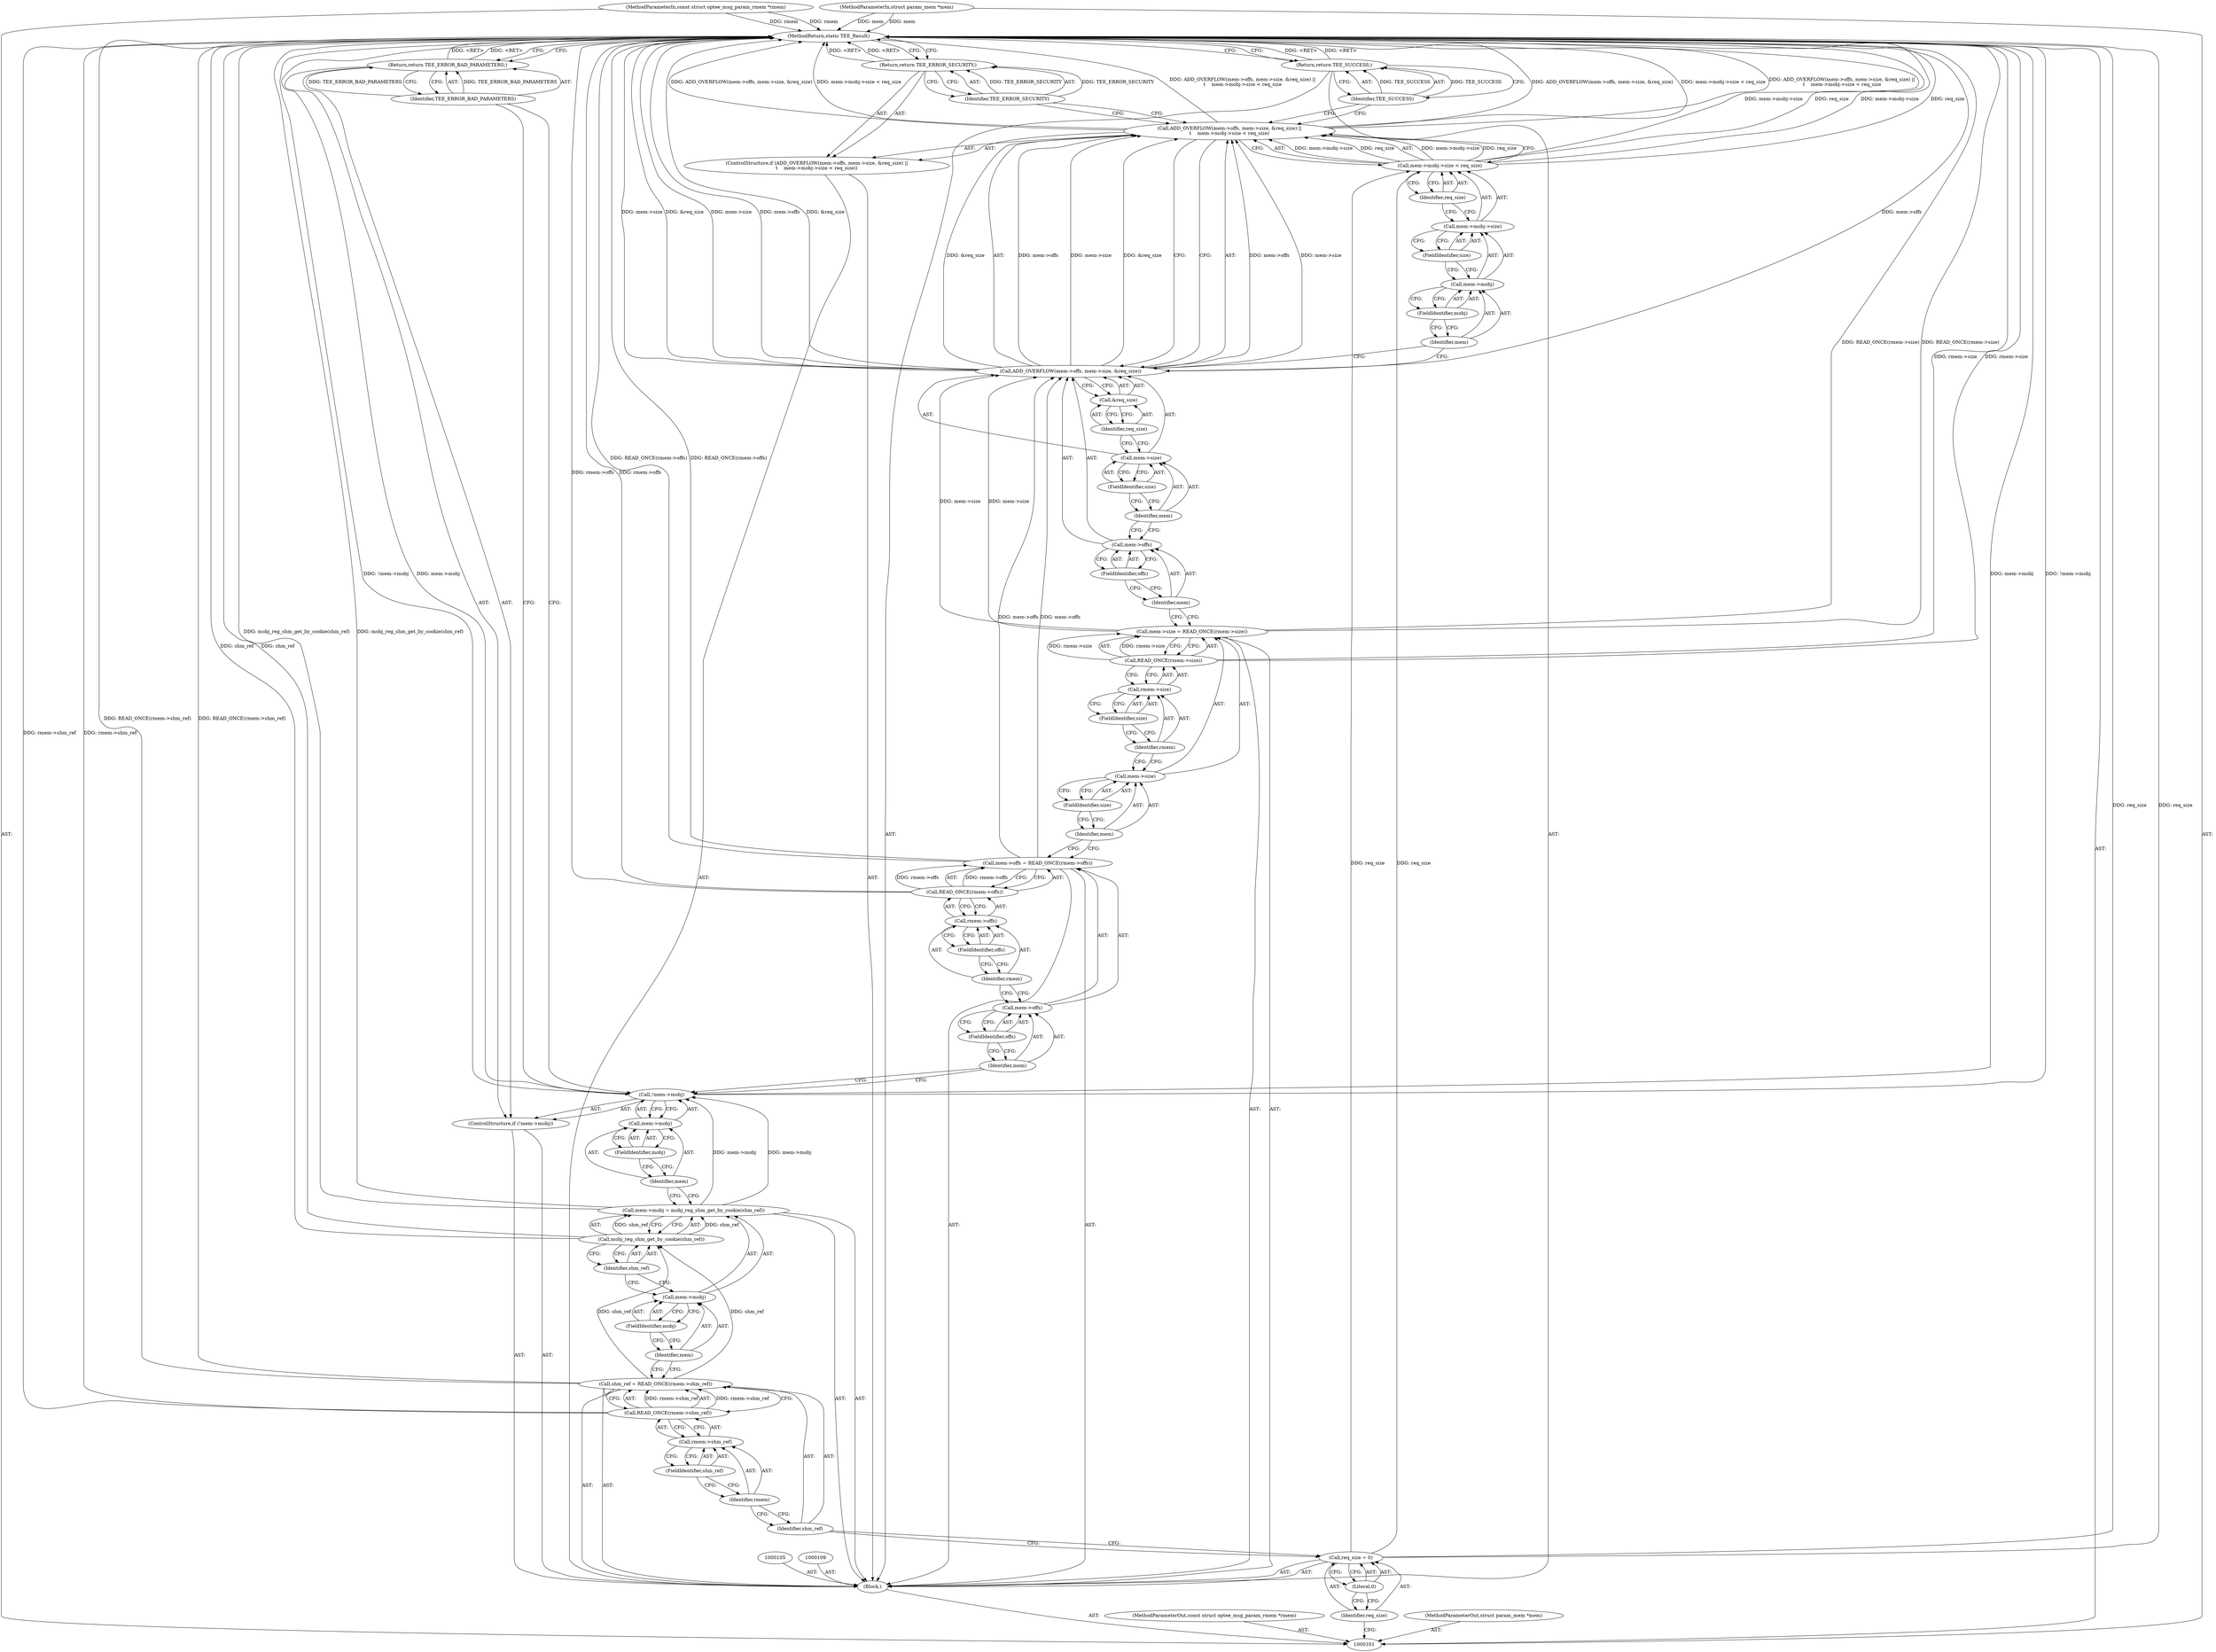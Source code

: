 digraph "0_optee_os_e3adcf566cb278444830e7badfdcc3983e334fd1" {
"1000167" [label="(MethodReturn,static TEE_Result)"];
"1000102" [label="(MethodParameterIn,const struct optee_msg_param_rmem *rmem)"];
"1000219" [label="(MethodParameterOut,const struct optee_msg_param_rmem *rmem)"];
"1000133" [label="(Call,READ_ONCE(rmem->offs))"];
"1000129" [label="(Call,mem->offs = READ_ONCE(rmem->offs))"];
"1000130" [label="(Call,mem->offs)"];
"1000131" [label="(Identifier,mem)"];
"1000134" [label="(Call,rmem->offs)"];
"1000135" [label="(Identifier,rmem)"];
"1000136" [label="(FieldIdentifier,offs)"];
"1000132" [label="(FieldIdentifier,offs)"];
"1000141" [label="(Call,READ_ONCE(rmem->size))"];
"1000137" [label="(Call,mem->size = READ_ONCE(rmem->size))"];
"1000138" [label="(Call,mem->size)"];
"1000139" [label="(Identifier,mem)"];
"1000142" [label="(Call,rmem->size)"];
"1000143" [label="(Identifier,rmem)"];
"1000144" [label="(FieldIdentifier,size)"];
"1000140" [label="(FieldIdentifier,size)"];
"1000145" [label="(ControlStructure,if (ADD_OVERFLOW(mem->offs, mem->size, &req_size) ||\n\t    mem->mobj->size < req_size))"];
"1000148" [label="(Call,mem->offs)"];
"1000149" [label="(Identifier,mem)"];
"1000150" [label="(FieldIdentifier,offs)"];
"1000151" [label="(Call,mem->size)"];
"1000152" [label="(Identifier,mem)"];
"1000153" [label="(FieldIdentifier,size)"];
"1000154" [label="(Call,&req_size)"];
"1000155" [label="(Identifier,req_size)"];
"1000146" [label="(Call,ADD_OVERFLOW(mem->offs, mem->size, &req_size) ||\n\t    mem->mobj->size < req_size)"];
"1000147" [label="(Call,ADD_OVERFLOW(mem->offs, mem->size, &req_size))"];
"1000160" [label="(FieldIdentifier,mobj)"];
"1000161" [label="(FieldIdentifier,size)"];
"1000162" [label="(Identifier,req_size)"];
"1000156" [label="(Call,mem->mobj->size < req_size)"];
"1000157" [label="(Call,mem->mobj->size)"];
"1000158" [label="(Call,mem->mobj)"];
"1000159" [label="(Identifier,mem)"];
"1000103" [label="(MethodParameterIn,struct param_mem *mem)"];
"1000220" [label="(MethodParameterOut,struct param_mem *mem)"];
"1000163" [label="(Return,return TEE_ERROR_SECURITY;)"];
"1000164" [label="(Identifier,TEE_ERROR_SECURITY)"];
"1000165" [label="(Return,return TEE_SUCCESS;)"];
"1000166" [label="(Identifier,TEE_SUCCESS)"];
"1000104" [label="(Block,)"];
"1000108" [label="(Literal,0)"];
"1000106" [label="(Call,req_size = 0)"];
"1000107" [label="(Identifier,req_size)"];
"1000110" [label="(Call,shm_ref = READ_ONCE(rmem->shm_ref))"];
"1000111" [label="(Identifier,shm_ref)"];
"1000112" [label="(Call,READ_ONCE(rmem->shm_ref))"];
"1000113" [label="(Call,rmem->shm_ref)"];
"1000114" [label="(Identifier,rmem)"];
"1000115" [label="(FieldIdentifier,shm_ref)"];
"1000120" [label="(Call,mobj_reg_shm_get_by_cookie(shm_ref))"];
"1000116" [label="(Call,mem->mobj = mobj_reg_shm_get_by_cookie(shm_ref))"];
"1000117" [label="(Call,mem->mobj)"];
"1000118" [label="(Identifier,mem)"];
"1000121" [label="(Identifier,shm_ref)"];
"1000119" [label="(FieldIdentifier,mobj)"];
"1000122" [label="(ControlStructure,if (!mem->mobj))"];
"1000126" [label="(FieldIdentifier,mobj)"];
"1000123" [label="(Call,!mem->mobj)"];
"1000124" [label="(Call,mem->mobj)"];
"1000125" [label="(Identifier,mem)"];
"1000127" [label="(Return,return TEE_ERROR_BAD_PARAMETERS;)"];
"1000128" [label="(Identifier,TEE_ERROR_BAD_PARAMETERS)"];
"1000167" -> "1000101"  [label="AST: "];
"1000167" -> "1000127"  [label="CFG: "];
"1000167" -> "1000163"  [label="CFG: "];
"1000167" -> "1000165"  [label="CFG: "];
"1000165" -> "1000167"  [label="DDG: <RET>"];
"1000127" -> "1000167"  [label="DDG: <RET>"];
"1000163" -> "1000167"  [label="DDG: <RET>"];
"1000141" -> "1000167"  [label="DDG: rmem->size"];
"1000156" -> "1000167"  [label="DDG: mem->mobj->size"];
"1000156" -> "1000167"  [label="DDG: req_size"];
"1000120" -> "1000167"  [label="DDG: shm_ref"];
"1000147" -> "1000167"  [label="DDG: mem->offs"];
"1000147" -> "1000167"  [label="DDG: &req_size"];
"1000147" -> "1000167"  [label="DDG: mem->size"];
"1000146" -> "1000167"  [label="DDG: mem->mobj->size < req_size"];
"1000146" -> "1000167"  [label="DDG: ADD_OVERFLOW(mem->offs, mem->size, &req_size) ||\n\t    mem->mobj->size < req_size"];
"1000146" -> "1000167"  [label="DDG: ADD_OVERFLOW(mem->offs, mem->size, &req_size)"];
"1000123" -> "1000167"  [label="DDG: mem->mobj"];
"1000123" -> "1000167"  [label="DDG: !mem->mobj"];
"1000106" -> "1000167"  [label="DDG: req_size"];
"1000137" -> "1000167"  [label="DDG: READ_ONCE(rmem->size)"];
"1000103" -> "1000167"  [label="DDG: mem"];
"1000133" -> "1000167"  [label="DDG: rmem->offs"];
"1000129" -> "1000167"  [label="DDG: READ_ONCE(rmem->offs)"];
"1000102" -> "1000167"  [label="DDG: rmem"];
"1000110" -> "1000167"  [label="DDG: READ_ONCE(rmem->shm_ref)"];
"1000112" -> "1000167"  [label="DDG: rmem->shm_ref"];
"1000116" -> "1000167"  [label="DDG: mobj_reg_shm_get_by_cookie(shm_ref)"];
"1000102" -> "1000101"  [label="AST: "];
"1000102" -> "1000167"  [label="DDG: rmem"];
"1000219" -> "1000101"  [label="AST: "];
"1000133" -> "1000129"  [label="AST: "];
"1000133" -> "1000134"  [label="CFG: "];
"1000134" -> "1000133"  [label="AST: "];
"1000129" -> "1000133"  [label="CFG: "];
"1000133" -> "1000167"  [label="DDG: rmem->offs"];
"1000133" -> "1000129"  [label="DDG: rmem->offs"];
"1000129" -> "1000104"  [label="AST: "];
"1000129" -> "1000133"  [label="CFG: "];
"1000130" -> "1000129"  [label="AST: "];
"1000133" -> "1000129"  [label="AST: "];
"1000139" -> "1000129"  [label="CFG: "];
"1000129" -> "1000167"  [label="DDG: READ_ONCE(rmem->offs)"];
"1000133" -> "1000129"  [label="DDG: rmem->offs"];
"1000129" -> "1000147"  [label="DDG: mem->offs"];
"1000130" -> "1000129"  [label="AST: "];
"1000130" -> "1000132"  [label="CFG: "];
"1000131" -> "1000130"  [label="AST: "];
"1000132" -> "1000130"  [label="AST: "];
"1000135" -> "1000130"  [label="CFG: "];
"1000131" -> "1000130"  [label="AST: "];
"1000131" -> "1000123"  [label="CFG: "];
"1000132" -> "1000131"  [label="CFG: "];
"1000134" -> "1000133"  [label="AST: "];
"1000134" -> "1000136"  [label="CFG: "];
"1000135" -> "1000134"  [label="AST: "];
"1000136" -> "1000134"  [label="AST: "];
"1000133" -> "1000134"  [label="CFG: "];
"1000135" -> "1000134"  [label="AST: "];
"1000135" -> "1000130"  [label="CFG: "];
"1000136" -> "1000135"  [label="CFG: "];
"1000136" -> "1000134"  [label="AST: "];
"1000136" -> "1000135"  [label="CFG: "];
"1000134" -> "1000136"  [label="CFG: "];
"1000132" -> "1000130"  [label="AST: "];
"1000132" -> "1000131"  [label="CFG: "];
"1000130" -> "1000132"  [label="CFG: "];
"1000141" -> "1000137"  [label="AST: "];
"1000141" -> "1000142"  [label="CFG: "];
"1000142" -> "1000141"  [label="AST: "];
"1000137" -> "1000141"  [label="CFG: "];
"1000141" -> "1000167"  [label="DDG: rmem->size"];
"1000141" -> "1000137"  [label="DDG: rmem->size"];
"1000137" -> "1000104"  [label="AST: "];
"1000137" -> "1000141"  [label="CFG: "];
"1000138" -> "1000137"  [label="AST: "];
"1000141" -> "1000137"  [label="AST: "];
"1000149" -> "1000137"  [label="CFG: "];
"1000137" -> "1000167"  [label="DDG: READ_ONCE(rmem->size)"];
"1000141" -> "1000137"  [label="DDG: rmem->size"];
"1000137" -> "1000147"  [label="DDG: mem->size"];
"1000138" -> "1000137"  [label="AST: "];
"1000138" -> "1000140"  [label="CFG: "];
"1000139" -> "1000138"  [label="AST: "];
"1000140" -> "1000138"  [label="AST: "];
"1000143" -> "1000138"  [label="CFG: "];
"1000139" -> "1000138"  [label="AST: "];
"1000139" -> "1000129"  [label="CFG: "];
"1000140" -> "1000139"  [label="CFG: "];
"1000142" -> "1000141"  [label="AST: "];
"1000142" -> "1000144"  [label="CFG: "];
"1000143" -> "1000142"  [label="AST: "];
"1000144" -> "1000142"  [label="AST: "];
"1000141" -> "1000142"  [label="CFG: "];
"1000143" -> "1000142"  [label="AST: "];
"1000143" -> "1000138"  [label="CFG: "];
"1000144" -> "1000143"  [label="CFG: "];
"1000144" -> "1000142"  [label="AST: "];
"1000144" -> "1000143"  [label="CFG: "];
"1000142" -> "1000144"  [label="CFG: "];
"1000140" -> "1000138"  [label="AST: "];
"1000140" -> "1000139"  [label="CFG: "];
"1000138" -> "1000140"  [label="CFG: "];
"1000145" -> "1000104"  [label="AST: "];
"1000146" -> "1000145"  [label="AST: "];
"1000163" -> "1000145"  [label="AST: "];
"1000148" -> "1000147"  [label="AST: "];
"1000148" -> "1000150"  [label="CFG: "];
"1000149" -> "1000148"  [label="AST: "];
"1000150" -> "1000148"  [label="AST: "];
"1000152" -> "1000148"  [label="CFG: "];
"1000149" -> "1000148"  [label="AST: "];
"1000149" -> "1000137"  [label="CFG: "];
"1000150" -> "1000149"  [label="CFG: "];
"1000150" -> "1000148"  [label="AST: "];
"1000150" -> "1000149"  [label="CFG: "];
"1000148" -> "1000150"  [label="CFG: "];
"1000151" -> "1000147"  [label="AST: "];
"1000151" -> "1000153"  [label="CFG: "];
"1000152" -> "1000151"  [label="AST: "];
"1000153" -> "1000151"  [label="AST: "];
"1000155" -> "1000151"  [label="CFG: "];
"1000152" -> "1000151"  [label="AST: "];
"1000152" -> "1000148"  [label="CFG: "];
"1000153" -> "1000152"  [label="CFG: "];
"1000153" -> "1000151"  [label="AST: "];
"1000153" -> "1000152"  [label="CFG: "];
"1000151" -> "1000153"  [label="CFG: "];
"1000154" -> "1000147"  [label="AST: "];
"1000154" -> "1000155"  [label="CFG: "];
"1000155" -> "1000154"  [label="AST: "];
"1000147" -> "1000154"  [label="CFG: "];
"1000155" -> "1000154"  [label="AST: "];
"1000155" -> "1000151"  [label="CFG: "];
"1000154" -> "1000155"  [label="CFG: "];
"1000146" -> "1000145"  [label="AST: "];
"1000146" -> "1000147"  [label="CFG: "];
"1000146" -> "1000156"  [label="CFG: "];
"1000147" -> "1000146"  [label="AST: "];
"1000156" -> "1000146"  [label="AST: "];
"1000164" -> "1000146"  [label="CFG: "];
"1000166" -> "1000146"  [label="CFG: "];
"1000146" -> "1000167"  [label="DDG: mem->mobj->size < req_size"];
"1000146" -> "1000167"  [label="DDG: ADD_OVERFLOW(mem->offs, mem->size, &req_size) ||\n\t    mem->mobj->size < req_size"];
"1000146" -> "1000167"  [label="DDG: ADD_OVERFLOW(mem->offs, mem->size, &req_size)"];
"1000147" -> "1000146"  [label="DDG: mem->offs"];
"1000147" -> "1000146"  [label="DDG: mem->size"];
"1000147" -> "1000146"  [label="DDG: &req_size"];
"1000156" -> "1000146"  [label="DDG: mem->mobj->size"];
"1000156" -> "1000146"  [label="DDG: req_size"];
"1000147" -> "1000146"  [label="AST: "];
"1000147" -> "1000154"  [label="CFG: "];
"1000148" -> "1000147"  [label="AST: "];
"1000151" -> "1000147"  [label="AST: "];
"1000154" -> "1000147"  [label="AST: "];
"1000159" -> "1000147"  [label="CFG: "];
"1000146" -> "1000147"  [label="CFG: "];
"1000147" -> "1000167"  [label="DDG: mem->offs"];
"1000147" -> "1000167"  [label="DDG: &req_size"];
"1000147" -> "1000167"  [label="DDG: mem->size"];
"1000147" -> "1000146"  [label="DDG: mem->offs"];
"1000147" -> "1000146"  [label="DDG: mem->size"];
"1000147" -> "1000146"  [label="DDG: &req_size"];
"1000129" -> "1000147"  [label="DDG: mem->offs"];
"1000137" -> "1000147"  [label="DDG: mem->size"];
"1000160" -> "1000158"  [label="AST: "];
"1000160" -> "1000159"  [label="CFG: "];
"1000158" -> "1000160"  [label="CFG: "];
"1000161" -> "1000157"  [label="AST: "];
"1000161" -> "1000158"  [label="CFG: "];
"1000157" -> "1000161"  [label="CFG: "];
"1000162" -> "1000156"  [label="AST: "];
"1000162" -> "1000157"  [label="CFG: "];
"1000156" -> "1000162"  [label="CFG: "];
"1000156" -> "1000146"  [label="AST: "];
"1000156" -> "1000162"  [label="CFG: "];
"1000157" -> "1000156"  [label="AST: "];
"1000162" -> "1000156"  [label="AST: "];
"1000146" -> "1000156"  [label="CFG: "];
"1000156" -> "1000167"  [label="DDG: mem->mobj->size"];
"1000156" -> "1000167"  [label="DDG: req_size"];
"1000156" -> "1000146"  [label="DDG: mem->mobj->size"];
"1000156" -> "1000146"  [label="DDG: req_size"];
"1000106" -> "1000156"  [label="DDG: req_size"];
"1000157" -> "1000156"  [label="AST: "];
"1000157" -> "1000161"  [label="CFG: "];
"1000158" -> "1000157"  [label="AST: "];
"1000161" -> "1000157"  [label="AST: "];
"1000162" -> "1000157"  [label="CFG: "];
"1000158" -> "1000157"  [label="AST: "];
"1000158" -> "1000160"  [label="CFG: "];
"1000159" -> "1000158"  [label="AST: "];
"1000160" -> "1000158"  [label="AST: "];
"1000161" -> "1000158"  [label="CFG: "];
"1000159" -> "1000158"  [label="AST: "];
"1000159" -> "1000147"  [label="CFG: "];
"1000160" -> "1000159"  [label="CFG: "];
"1000103" -> "1000101"  [label="AST: "];
"1000103" -> "1000167"  [label="DDG: mem"];
"1000220" -> "1000101"  [label="AST: "];
"1000163" -> "1000145"  [label="AST: "];
"1000163" -> "1000164"  [label="CFG: "];
"1000164" -> "1000163"  [label="AST: "];
"1000167" -> "1000163"  [label="CFG: "];
"1000163" -> "1000167"  [label="DDG: <RET>"];
"1000164" -> "1000163"  [label="DDG: TEE_ERROR_SECURITY"];
"1000164" -> "1000163"  [label="AST: "];
"1000164" -> "1000146"  [label="CFG: "];
"1000163" -> "1000164"  [label="CFG: "];
"1000164" -> "1000163"  [label="DDG: TEE_ERROR_SECURITY"];
"1000165" -> "1000104"  [label="AST: "];
"1000165" -> "1000166"  [label="CFG: "];
"1000166" -> "1000165"  [label="AST: "];
"1000167" -> "1000165"  [label="CFG: "];
"1000165" -> "1000167"  [label="DDG: <RET>"];
"1000166" -> "1000165"  [label="DDG: TEE_SUCCESS"];
"1000166" -> "1000165"  [label="AST: "];
"1000166" -> "1000146"  [label="CFG: "];
"1000165" -> "1000166"  [label="CFG: "];
"1000166" -> "1000165"  [label="DDG: TEE_SUCCESS"];
"1000104" -> "1000101"  [label="AST: "];
"1000105" -> "1000104"  [label="AST: "];
"1000106" -> "1000104"  [label="AST: "];
"1000109" -> "1000104"  [label="AST: "];
"1000110" -> "1000104"  [label="AST: "];
"1000116" -> "1000104"  [label="AST: "];
"1000122" -> "1000104"  [label="AST: "];
"1000129" -> "1000104"  [label="AST: "];
"1000137" -> "1000104"  [label="AST: "];
"1000145" -> "1000104"  [label="AST: "];
"1000165" -> "1000104"  [label="AST: "];
"1000108" -> "1000106"  [label="AST: "];
"1000108" -> "1000107"  [label="CFG: "];
"1000106" -> "1000108"  [label="CFG: "];
"1000106" -> "1000104"  [label="AST: "];
"1000106" -> "1000108"  [label="CFG: "];
"1000107" -> "1000106"  [label="AST: "];
"1000108" -> "1000106"  [label="AST: "];
"1000111" -> "1000106"  [label="CFG: "];
"1000106" -> "1000167"  [label="DDG: req_size"];
"1000106" -> "1000156"  [label="DDG: req_size"];
"1000107" -> "1000106"  [label="AST: "];
"1000107" -> "1000101"  [label="CFG: "];
"1000108" -> "1000107"  [label="CFG: "];
"1000110" -> "1000104"  [label="AST: "];
"1000110" -> "1000112"  [label="CFG: "];
"1000111" -> "1000110"  [label="AST: "];
"1000112" -> "1000110"  [label="AST: "];
"1000118" -> "1000110"  [label="CFG: "];
"1000110" -> "1000167"  [label="DDG: READ_ONCE(rmem->shm_ref)"];
"1000112" -> "1000110"  [label="DDG: rmem->shm_ref"];
"1000110" -> "1000120"  [label="DDG: shm_ref"];
"1000111" -> "1000110"  [label="AST: "];
"1000111" -> "1000106"  [label="CFG: "];
"1000114" -> "1000111"  [label="CFG: "];
"1000112" -> "1000110"  [label="AST: "];
"1000112" -> "1000113"  [label="CFG: "];
"1000113" -> "1000112"  [label="AST: "];
"1000110" -> "1000112"  [label="CFG: "];
"1000112" -> "1000167"  [label="DDG: rmem->shm_ref"];
"1000112" -> "1000110"  [label="DDG: rmem->shm_ref"];
"1000113" -> "1000112"  [label="AST: "];
"1000113" -> "1000115"  [label="CFG: "];
"1000114" -> "1000113"  [label="AST: "];
"1000115" -> "1000113"  [label="AST: "];
"1000112" -> "1000113"  [label="CFG: "];
"1000114" -> "1000113"  [label="AST: "];
"1000114" -> "1000111"  [label="CFG: "];
"1000115" -> "1000114"  [label="CFG: "];
"1000115" -> "1000113"  [label="AST: "];
"1000115" -> "1000114"  [label="CFG: "];
"1000113" -> "1000115"  [label="CFG: "];
"1000120" -> "1000116"  [label="AST: "];
"1000120" -> "1000121"  [label="CFG: "];
"1000121" -> "1000120"  [label="AST: "];
"1000116" -> "1000120"  [label="CFG: "];
"1000120" -> "1000167"  [label="DDG: shm_ref"];
"1000120" -> "1000116"  [label="DDG: shm_ref"];
"1000110" -> "1000120"  [label="DDG: shm_ref"];
"1000116" -> "1000104"  [label="AST: "];
"1000116" -> "1000120"  [label="CFG: "];
"1000117" -> "1000116"  [label="AST: "];
"1000120" -> "1000116"  [label="AST: "];
"1000125" -> "1000116"  [label="CFG: "];
"1000116" -> "1000167"  [label="DDG: mobj_reg_shm_get_by_cookie(shm_ref)"];
"1000120" -> "1000116"  [label="DDG: shm_ref"];
"1000116" -> "1000123"  [label="DDG: mem->mobj"];
"1000117" -> "1000116"  [label="AST: "];
"1000117" -> "1000119"  [label="CFG: "];
"1000118" -> "1000117"  [label="AST: "];
"1000119" -> "1000117"  [label="AST: "];
"1000121" -> "1000117"  [label="CFG: "];
"1000118" -> "1000117"  [label="AST: "];
"1000118" -> "1000110"  [label="CFG: "];
"1000119" -> "1000118"  [label="CFG: "];
"1000121" -> "1000120"  [label="AST: "];
"1000121" -> "1000117"  [label="CFG: "];
"1000120" -> "1000121"  [label="CFG: "];
"1000119" -> "1000117"  [label="AST: "];
"1000119" -> "1000118"  [label="CFG: "];
"1000117" -> "1000119"  [label="CFG: "];
"1000122" -> "1000104"  [label="AST: "];
"1000123" -> "1000122"  [label="AST: "];
"1000127" -> "1000122"  [label="AST: "];
"1000126" -> "1000124"  [label="AST: "];
"1000126" -> "1000125"  [label="CFG: "];
"1000124" -> "1000126"  [label="CFG: "];
"1000123" -> "1000122"  [label="AST: "];
"1000123" -> "1000124"  [label="CFG: "];
"1000124" -> "1000123"  [label="AST: "];
"1000128" -> "1000123"  [label="CFG: "];
"1000131" -> "1000123"  [label="CFG: "];
"1000123" -> "1000167"  [label="DDG: mem->mobj"];
"1000123" -> "1000167"  [label="DDG: !mem->mobj"];
"1000116" -> "1000123"  [label="DDG: mem->mobj"];
"1000124" -> "1000123"  [label="AST: "];
"1000124" -> "1000126"  [label="CFG: "];
"1000125" -> "1000124"  [label="AST: "];
"1000126" -> "1000124"  [label="AST: "];
"1000123" -> "1000124"  [label="CFG: "];
"1000125" -> "1000124"  [label="AST: "];
"1000125" -> "1000116"  [label="CFG: "];
"1000126" -> "1000125"  [label="CFG: "];
"1000127" -> "1000122"  [label="AST: "];
"1000127" -> "1000128"  [label="CFG: "];
"1000128" -> "1000127"  [label="AST: "];
"1000167" -> "1000127"  [label="CFG: "];
"1000127" -> "1000167"  [label="DDG: <RET>"];
"1000128" -> "1000127"  [label="DDG: TEE_ERROR_BAD_PARAMETERS"];
"1000128" -> "1000127"  [label="AST: "];
"1000128" -> "1000123"  [label="CFG: "];
"1000127" -> "1000128"  [label="CFG: "];
"1000128" -> "1000127"  [label="DDG: TEE_ERROR_BAD_PARAMETERS"];
}
